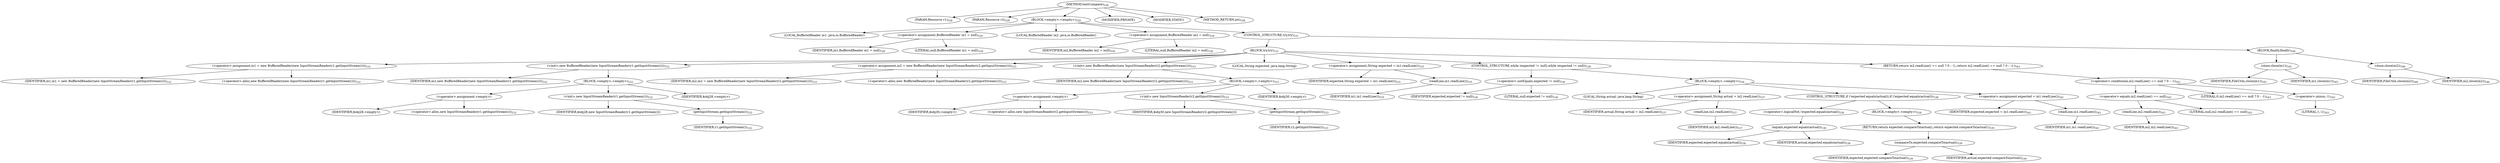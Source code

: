 digraph "textCompare" {  
"1137" [label = <(METHOD,textCompare)<SUB>528</SUB>> ]
"1138" [label = <(PARAM,Resource r1)<SUB>528</SUB>> ]
"1139" [label = <(PARAM,Resource r2)<SUB>528</SUB>> ]
"1140" [label = <(BLOCK,&lt;empty&gt;,&lt;empty&gt;)<SUB>528</SUB>> ]
"63" [label = <(LOCAL,BufferedReader in1: java.io.BufferedReader)> ]
"1141" [label = <(&lt;operator&gt;.assignment,BufferedReader in1 = null)<SUB>529</SUB>> ]
"1142" [label = <(IDENTIFIER,in1,BufferedReader in1 = null)<SUB>529</SUB>> ]
"1143" [label = <(LITERAL,null,BufferedReader in1 = null)<SUB>529</SUB>> ]
"65" [label = <(LOCAL,BufferedReader in2: java.io.BufferedReader)> ]
"1144" [label = <(&lt;operator&gt;.assignment,BufferedReader in2 = null)<SUB>530</SUB>> ]
"1145" [label = <(IDENTIFIER,in2,BufferedReader in2 = null)<SUB>530</SUB>> ]
"1146" [label = <(LITERAL,null,BufferedReader in2 = null)<SUB>530</SUB>> ]
"1147" [label = <(CONTROL_STRUCTURE,try,try)<SUB>531</SUB>> ]
"1148" [label = <(BLOCK,try,try)<SUB>531</SUB>> ]
"1149" [label = <(&lt;operator&gt;.assignment,in1 = new BufferedReader(new InputStreamReader(r1.getInputStream())))<SUB>532</SUB>> ]
"1150" [label = <(IDENTIFIER,in1,in1 = new BufferedReader(new InputStreamReader(r1.getInputStream())))<SUB>532</SUB>> ]
"1151" [label = <(&lt;operator&gt;.alloc,new BufferedReader(new InputStreamReader(r1.getInputStream())))<SUB>532</SUB>> ]
"1152" [label = <(&lt;init&gt;,new BufferedReader(new InputStreamReader(r1.getInputStream())))<SUB>532</SUB>> ]
"62" [label = <(IDENTIFIER,in1,new BufferedReader(new InputStreamReader(r1.getInputStream())))<SUB>532</SUB>> ]
"1153" [label = <(BLOCK,&lt;empty&gt;,&lt;empty&gt;)<SUB>532</SUB>> ]
"1154" [label = <(&lt;operator&gt;.assignment,&lt;empty&gt;)> ]
"1155" [label = <(IDENTIFIER,$obj28,&lt;empty&gt;)> ]
"1156" [label = <(&lt;operator&gt;.alloc,new InputStreamReader(r1.getInputStream()))<SUB>532</SUB>> ]
"1157" [label = <(&lt;init&gt;,new InputStreamReader(r1.getInputStream()))<SUB>532</SUB>> ]
"1158" [label = <(IDENTIFIER,$obj28,new InputStreamReader(r1.getInputStream()))> ]
"1159" [label = <(getInputStream,getInputStream())<SUB>532</SUB>> ]
"1160" [label = <(IDENTIFIER,r1,getInputStream())<SUB>532</SUB>> ]
"1161" [label = <(IDENTIFIER,$obj28,&lt;empty&gt;)> ]
"1162" [label = <(&lt;operator&gt;.assignment,in2 = new BufferedReader(new InputStreamReader(r2.getInputStream())))<SUB>533</SUB>> ]
"1163" [label = <(IDENTIFIER,in2,in2 = new BufferedReader(new InputStreamReader(r2.getInputStream())))<SUB>533</SUB>> ]
"1164" [label = <(&lt;operator&gt;.alloc,new BufferedReader(new InputStreamReader(r2.getInputStream())))<SUB>533</SUB>> ]
"1165" [label = <(&lt;init&gt;,new BufferedReader(new InputStreamReader(r2.getInputStream())))<SUB>533</SUB>> ]
"64" [label = <(IDENTIFIER,in2,new BufferedReader(new InputStreamReader(r2.getInputStream())))<SUB>533</SUB>> ]
"1166" [label = <(BLOCK,&lt;empty&gt;,&lt;empty&gt;)<SUB>533</SUB>> ]
"1167" [label = <(&lt;operator&gt;.assignment,&lt;empty&gt;)> ]
"1168" [label = <(IDENTIFIER,$obj30,&lt;empty&gt;)> ]
"1169" [label = <(&lt;operator&gt;.alloc,new InputStreamReader(r2.getInputStream()))<SUB>533</SUB>> ]
"1170" [label = <(&lt;init&gt;,new InputStreamReader(r2.getInputStream()))<SUB>533</SUB>> ]
"1171" [label = <(IDENTIFIER,$obj30,new InputStreamReader(r2.getInputStream()))> ]
"1172" [label = <(getInputStream,getInputStream())<SUB>533</SUB>> ]
"1173" [label = <(IDENTIFIER,r2,getInputStream())<SUB>533</SUB>> ]
"1174" [label = <(IDENTIFIER,$obj30,&lt;empty&gt;)> ]
"1175" [label = <(LOCAL,String expected: java.lang.String)> ]
"1176" [label = <(&lt;operator&gt;.assignment,String expected = in1.readLine())<SUB>535</SUB>> ]
"1177" [label = <(IDENTIFIER,expected,String expected = in1.readLine())<SUB>535</SUB>> ]
"1178" [label = <(readLine,in1.readLine())<SUB>535</SUB>> ]
"1179" [label = <(IDENTIFIER,in1,in1.readLine())<SUB>535</SUB>> ]
"1180" [label = <(CONTROL_STRUCTURE,while (expected != null),while (expected != null))<SUB>536</SUB>> ]
"1181" [label = <(&lt;operator&gt;.notEquals,expected != null)<SUB>536</SUB>> ]
"1182" [label = <(IDENTIFIER,expected,expected != null)<SUB>536</SUB>> ]
"1183" [label = <(LITERAL,null,expected != null)<SUB>536</SUB>> ]
"1184" [label = <(BLOCK,&lt;empty&gt;,&lt;empty&gt;)<SUB>536</SUB>> ]
"1185" [label = <(LOCAL,String actual: java.lang.String)> ]
"1186" [label = <(&lt;operator&gt;.assignment,String actual = in2.readLine())<SUB>537</SUB>> ]
"1187" [label = <(IDENTIFIER,actual,String actual = in2.readLine())<SUB>537</SUB>> ]
"1188" [label = <(readLine,in2.readLine())<SUB>537</SUB>> ]
"1189" [label = <(IDENTIFIER,in2,in2.readLine())<SUB>537</SUB>> ]
"1190" [label = <(CONTROL_STRUCTURE,if (!expected.equals(actual)),if (!expected.equals(actual)))<SUB>538</SUB>> ]
"1191" [label = <(&lt;operator&gt;.logicalNot,!expected.equals(actual))<SUB>538</SUB>> ]
"1192" [label = <(equals,expected.equals(actual))<SUB>538</SUB>> ]
"1193" [label = <(IDENTIFIER,expected,expected.equals(actual))<SUB>538</SUB>> ]
"1194" [label = <(IDENTIFIER,actual,expected.equals(actual))<SUB>538</SUB>> ]
"1195" [label = <(BLOCK,&lt;empty&gt;,&lt;empty&gt;)<SUB>538</SUB>> ]
"1196" [label = <(RETURN,return expected.compareTo(actual);,return expected.compareTo(actual);)<SUB>539</SUB>> ]
"1197" [label = <(compareTo,expected.compareTo(actual))<SUB>539</SUB>> ]
"1198" [label = <(IDENTIFIER,expected,expected.compareTo(actual))<SUB>539</SUB>> ]
"1199" [label = <(IDENTIFIER,actual,expected.compareTo(actual))<SUB>539</SUB>> ]
"1200" [label = <(&lt;operator&gt;.assignment,expected = in1.readLine())<SUB>541</SUB>> ]
"1201" [label = <(IDENTIFIER,expected,expected = in1.readLine())<SUB>541</SUB>> ]
"1202" [label = <(readLine,in1.readLine())<SUB>541</SUB>> ]
"1203" [label = <(IDENTIFIER,in1,in1.readLine())<SUB>541</SUB>> ]
"1204" [label = <(RETURN,return in2.readLine() == null ? 0 : -1;,return in2.readLine() == null ? 0 : -1;)<SUB>543</SUB>> ]
"1205" [label = <(&lt;operator&gt;.conditional,in2.readLine() == null ? 0 : -1)<SUB>543</SUB>> ]
"1206" [label = <(&lt;operator&gt;.equals,in2.readLine() == null)<SUB>543</SUB>> ]
"1207" [label = <(readLine,in2.readLine())<SUB>543</SUB>> ]
"1208" [label = <(IDENTIFIER,in2,in2.readLine())<SUB>543</SUB>> ]
"1209" [label = <(LITERAL,null,in2.readLine() == null)<SUB>543</SUB>> ]
"1210" [label = <(LITERAL,0,in2.readLine() == null ? 0 : -1)<SUB>543</SUB>> ]
"1211" [label = <(&lt;operator&gt;.minus,-1)<SUB>543</SUB>> ]
"1212" [label = <(LITERAL,1,-1)<SUB>543</SUB>> ]
"1213" [label = <(BLOCK,finally,finally)<SUB>544</SUB>> ]
"1214" [label = <(close,close(in1))<SUB>545</SUB>> ]
"1215" [label = <(IDENTIFIER,FileUtils,close(in1))<SUB>545</SUB>> ]
"1216" [label = <(IDENTIFIER,in1,close(in1))<SUB>545</SUB>> ]
"1217" [label = <(close,close(in2))<SUB>546</SUB>> ]
"1218" [label = <(IDENTIFIER,FileUtils,close(in2))<SUB>546</SUB>> ]
"1219" [label = <(IDENTIFIER,in2,close(in2))<SUB>546</SUB>> ]
"1220" [label = <(MODIFIER,PRIVATE)> ]
"1221" [label = <(MODIFIER,STATIC)> ]
"1222" [label = <(METHOD_RETURN,int)<SUB>528</SUB>> ]
  "1137" -> "1138" 
  "1137" -> "1139" 
  "1137" -> "1140" 
  "1137" -> "1220" 
  "1137" -> "1221" 
  "1137" -> "1222" 
  "1140" -> "63" 
  "1140" -> "1141" 
  "1140" -> "65" 
  "1140" -> "1144" 
  "1140" -> "1147" 
  "1141" -> "1142" 
  "1141" -> "1143" 
  "1144" -> "1145" 
  "1144" -> "1146" 
  "1147" -> "1148" 
  "1147" -> "1213" 
  "1148" -> "1149" 
  "1148" -> "1152" 
  "1148" -> "1162" 
  "1148" -> "1165" 
  "1148" -> "1175" 
  "1148" -> "1176" 
  "1148" -> "1180" 
  "1148" -> "1204" 
  "1149" -> "1150" 
  "1149" -> "1151" 
  "1152" -> "62" 
  "1152" -> "1153" 
  "1153" -> "1154" 
  "1153" -> "1157" 
  "1153" -> "1161" 
  "1154" -> "1155" 
  "1154" -> "1156" 
  "1157" -> "1158" 
  "1157" -> "1159" 
  "1159" -> "1160" 
  "1162" -> "1163" 
  "1162" -> "1164" 
  "1165" -> "64" 
  "1165" -> "1166" 
  "1166" -> "1167" 
  "1166" -> "1170" 
  "1166" -> "1174" 
  "1167" -> "1168" 
  "1167" -> "1169" 
  "1170" -> "1171" 
  "1170" -> "1172" 
  "1172" -> "1173" 
  "1176" -> "1177" 
  "1176" -> "1178" 
  "1178" -> "1179" 
  "1180" -> "1181" 
  "1180" -> "1184" 
  "1181" -> "1182" 
  "1181" -> "1183" 
  "1184" -> "1185" 
  "1184" -> "1186" 
  "1184" -> "1190" 
  "1184" -> "1200" 
  "1186" -> "1187" 
  "1186" -> "1188" 
  "1188" -> "1189" 
  "1190" -> "1191" 
  "1190" -> "1195" 
  "1191" -> "1192" 
  "1192" -> "1193" 
  "1192" -> "1194" 
  "1195" -> "1196" 
  "1196" -> "1197" 
  "1197" -> "1198" 
  "1197" -> "1199" 
  "1200" -> "1201" 
  "1200" -> "1202" 
  "1202" -> "1203" 
  "1204" -> "1205" 
  "1205" -> "1206" 
  "1205" -> "1210" 
  "1205" -> "1211" 
  "1206" -> "1207" 
  "1206" -> "1209" 
  "1207" -> "1208" 
  "1211" -> "1212" 
  "1213" -> "1214" 
  "1213" -> "1217" 
  "1214" -> "1215" 
  "1214" -> "1216" 
  "1217" -> "1218" 
  "1217" -> "1219" 
}
